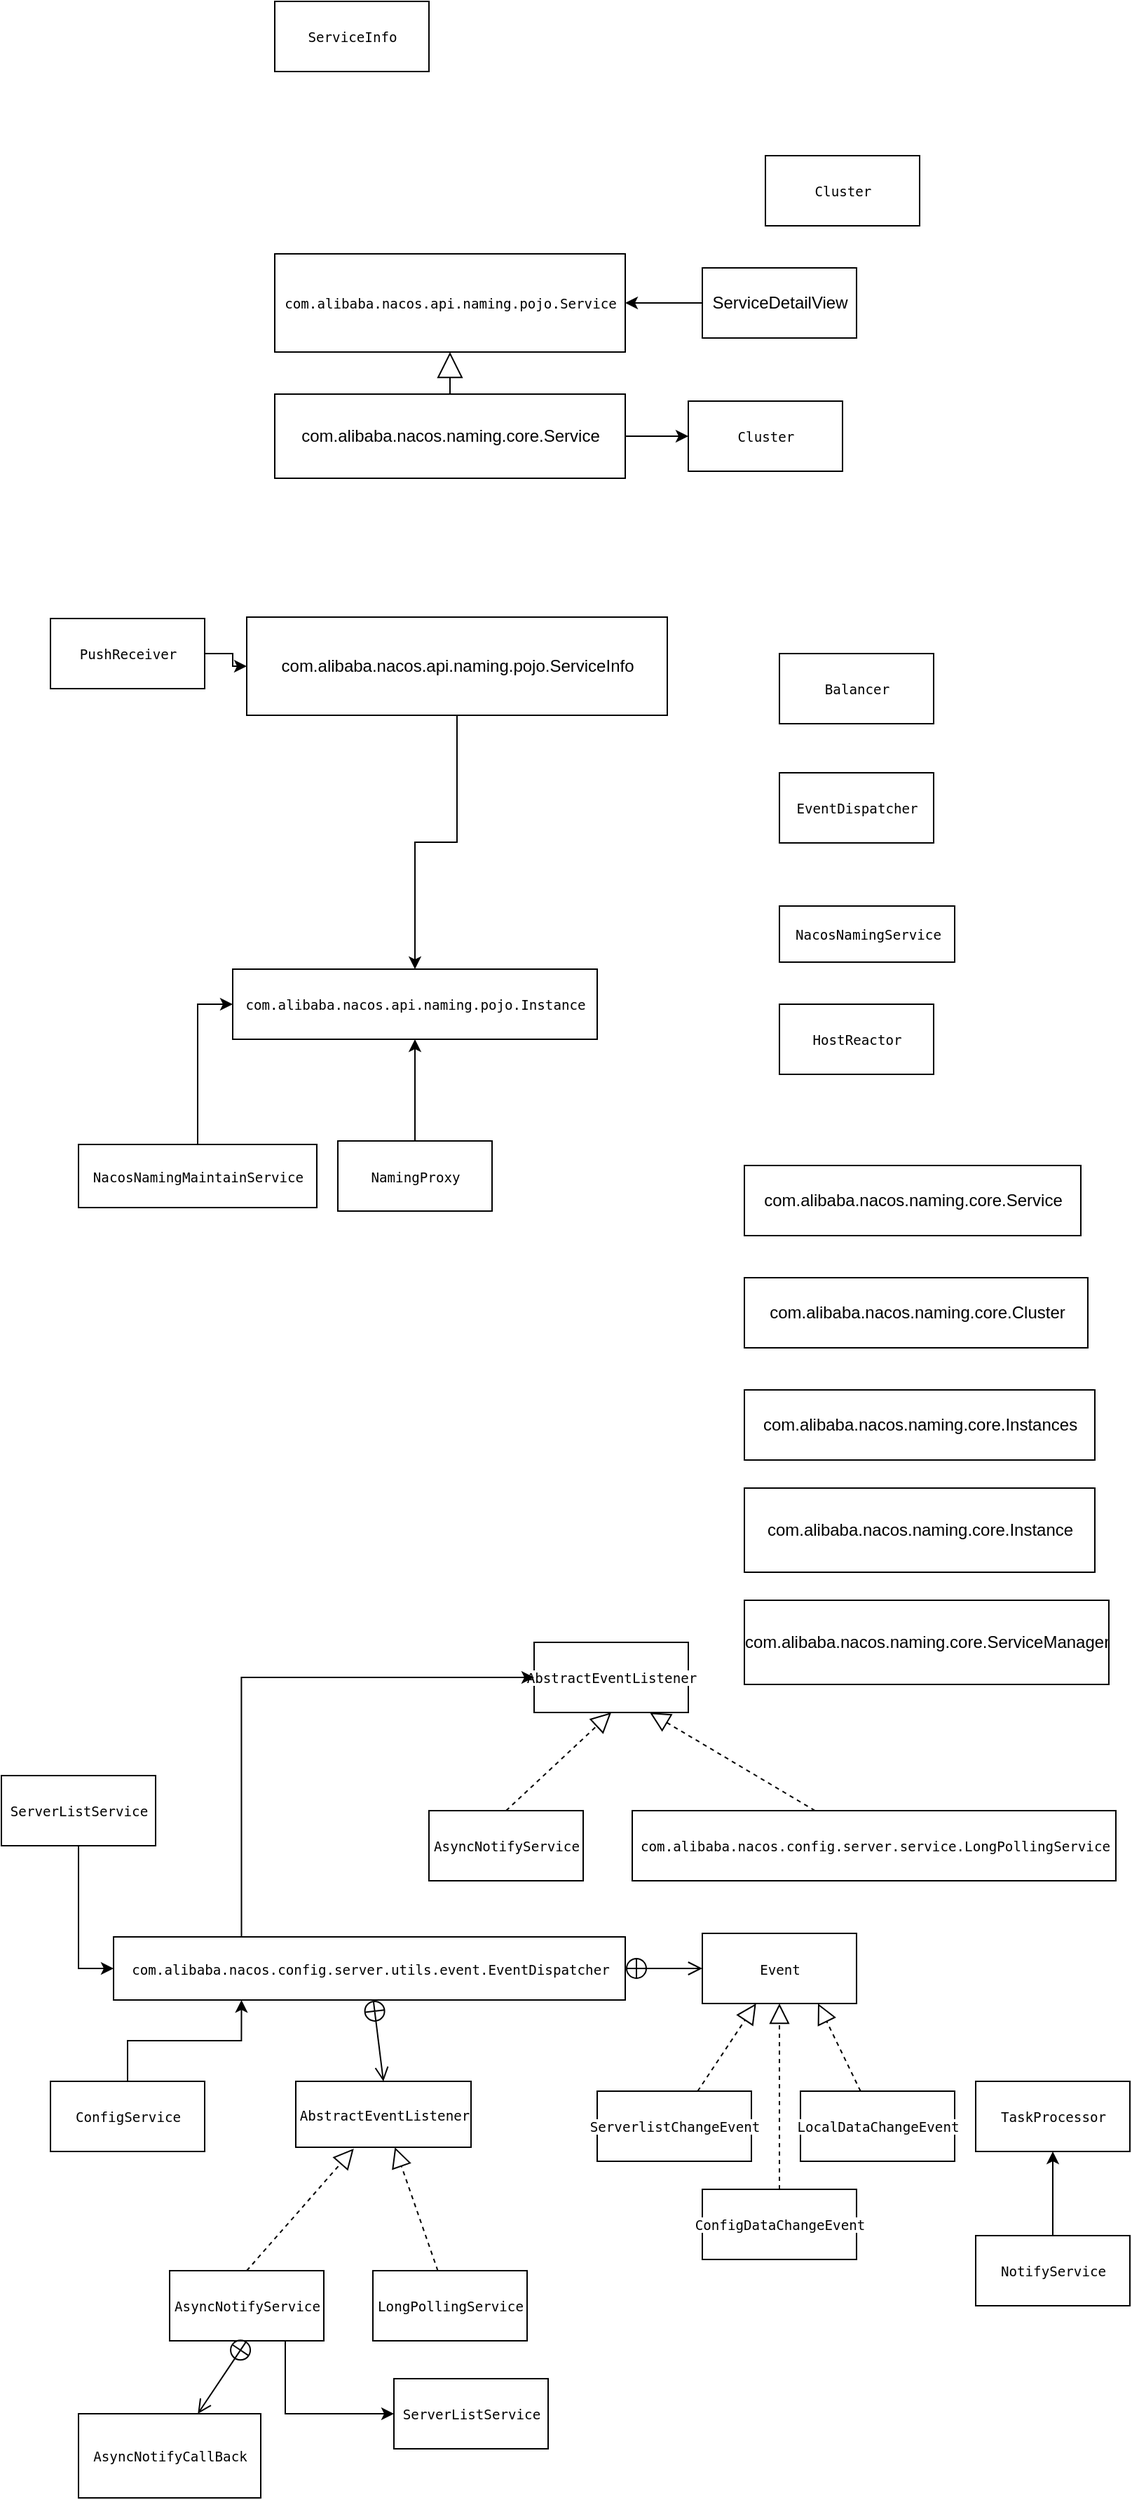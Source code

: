 <mxfile version="12.3.8" type="github" pages="1">
  <diagram id="kBemaTtvyLqc7f_1Prgw" name="Page-1">
    <mxGraphModel dx="1038" dy="548" grid="1" gridSize="10" guides="1" tooltips="1" connect="1" arrows="1" fold="1" page="1" pageScale="1" pageWidth="827" pageHeight="1169" math="0" shadow="0">
      <root>
        <mxCell id="0"/>
        <mxCell id="1" parent="0"/>
        <mxCell id="SP2vWgGdZDLDJQDs3RRh-2" value="&lt;pre style=&quot;background-color: rgb(255 , 255 , 255) ; font-size: 7.2pt&quot;&gt;ServiceInfo&lt;/pre&gt;" style="html=1;" vertex="1" parent="1">
          <mxGeometry x="200" y="110" width="110" height="50" as="geometry"/>
        </mxCell>
        <mxCell id="SP2vWgGdZDLDJQDs3RRh-3" value="&lt;pre style=&quot;background-color: rgb(255 , 255 , 255) ; font-size: 7.2pt&quot;&gt;&lt;span style=&quot;font-size: 7.2pt ; white-space: nowrap&quot;&gt;com.alibaba.nacos.api.naming.pojo.Instance&lt;/span&gt;&lt;/pre&gt;" style="html=1;" vertex="1" parent="1">
          <mxGeometry x="170" y="800" width="260" height="50" as="geometry"/>
        </mxCell>
        <mxCell id="SP2vWgGdZDLDJQDs3RRh-4" value="&lt;pre style=&quot;background-color: rgb(255 , 255 , 255) ; font-size: 7.2pt&quot;&gt;&lt;span style=&quot;font-size: 7.2pt ; white-space: nowrap&quot;&gt;com.alibaba.nacos.api.naming.pojo.&lt;/span&gt;Service&lt;/pre&gt;" style="html=1;" vertex="1" parent="1">
          <mxGeometry x="200" y="290" width="250" height="70" as="geometry"/>
        </mxCell>
        <mxCell id="SP2vWgGdZDLDJQDs3RRh-5" value="&lt;pre style=&quot;background-color: rgb(255 , 255 , 255) ; font-size: 7.2pt&quot;&gt;Cluster&lt;/pre&gt;" style="html=1;" vertex="1" parent="1">
          <mxGeometry x="550" y="220" width="110" height="50" as="geometry"/>
        </mxCell>
        <mxCell id="SP2vWgGdZDLDJQDs3RRh-9" style="edgeStyle=orthogonalEdgeStyle;rounded=0;orthogonalLoop=1;jettySize=auto;html=1;exitX=1;exitY=0.5;exitDx=0;exitDy=0;" edge="1" parent="1" source="SP2vWgGdZDLDJQDs3RRh-6" target="SP2vWgGdZDLDJQDs3RRh-8">
          <mxGeometry relative="1" as="geometry"/>
        </mxCell>
        <mxCell id="SP2vWgGdZDLDJQDs3RRh-6" value="com.alibaba.nacos.naming.core.Service" style="html=1;" vertex="1" parent="1">
          <mxGeometry x="200" y="390" width="250" height="60" as="geometry"/>
        </mxCell>
        <mxCell id="SP2vWgGdZDLDJQDs3RRh-7" value="&lt;br&gt;" style="endArrow=block;endSize=16;endFill=0;html=1;exitX=0.5;exitY=0;exitDx=0;exitDy=0;" edge="1" parent="1" source="SP2vWgGdZDLDJQDs3RRh-6" target="SP2vWgGdZDLDJQDs3RRh-4">
          <mxGeometry width="160" relative="1" as="geometry">
            <mxPoint x="310" y="420" as="sourcePoint"/>
            <mxPoint x="470" y="420" as="targetPoint"/>
          </mxGeometry>
        </mxCell>
        <mxCell id="SP2vWgGdZDLDJQDs3RRh-8" value="&lt;pre style=&quot;background-color: rgb(255 , 255 , 255) ; font-size: 7.2pt&quot;&gt;Cluster&lt;/pre&gt;" style="html=1;" vertex="1" parent="1">
          <mxGeometry x="495" y="395" width="110" height="50" as="geometry"/>
        </mxCell>
        <mxCell id="SP2vWgGdZDLDJQDs3RRh-31" style="edgeStyle=orthogonalEdgeStyle;rounded=0;orthogonalLoop=1;jettySize=auto;html=1;exitX=0.5;exitY=1;exitDx=0;exitDy=0;entryX=0.5;entryY=0;entryDx=0;entryDy=0;" edge="1" parent="1" source="SP2vWgGdZDLDJQDs3RRh-10" target="SP2vWgGdZDLDJQDs3RRh-3">
          <mxGeometry relative="1" as="geometry"/>
        </mxCell>
        <mxCell id="SP2vWgGdZDLDJQDs3RRh-10" value="com.alibaba.nacos.api.naming.pojo.ServiceInfo" style="html=1;" vertex="1" parent="1">
          <mxGeometry x="180" y="549" width="300" height="70" as="geometry"/>
        </mxCell>
        <mxCell id="SP2vWgGdZDLDJQDs3RRh-12" value="&lt;pre style=&quot;background-color: rgb(255 , 255 , 255) ; font-size: 7.2pt&quot;&gt;HostReactor&lt;/pre&gt;" style="html=1;" vertex="1" parent="1">
          <mxGeometry x="560" y="825" width="110" height="50" as="geometry"/>
        </mxCell>
        <mxCell id="SP2vWgGdZDLDJQDs3RRh-14" value="&lt;pre style=&quot;background-color: rgb(255 , 255 , 255) ; font-size: 7.2pt&quot;&gt;EventDispatcher&lt;/pre&gt;" style="html=1;" vertex="1" parent="1">
          <mxGeometry x="560" y="660" width="110" height="50" as="geometry"/>
        </mxCell>
        <mxCell id="SP2vWgGdZDLDJQDs3RRh-16" value="&lt;pre style=&quot;background-color: rgb(255 , 255 , 255) ; font-size: 7.2pt&quot;&gt;Balancer&lt;/pre&gt;" style="html=1;" vertex="1" parent="1">
          <mxGeometry x="560" y="575" width="110" height="50" as="geometry"/>
        </mxCell>
        <mxCell id="SP2vWgGdZDLDJQDs3RRh-19" style="edgeStyle=orthogonalEdgeStyle;rounded=0;orthogonalLoop=1;jettySize=auto;html=1;" edge="1" parent="1" source="SP2vWgGdZDLDJQDs3RRh-18" target="SP2vWgGdZDLDJQDs3RRh-3">
          <mxGeometry relative="1" as="geometry"/>
        </mxCell>
        <mxCell id="SP2vWgGdZDLDJQDs3RRh-18" value="&lt;pre style=&quot;background-color: rgb(255 , 255 , 255) ; font-size: 7.2pt&quot;&gt;NamingProxy&lt;/pre&gt;" style="html=1;" vertex="1" parent="1">
          <mxGeometry x="245" y="922.5" width="110" height="50" as="geometry"/>
        </mxCell>
        <mxCell id="SP2vWgGdZDLDJQDs3RRh-20" value="&lt;pre style=&quot;background-color: rgb(255 , 255 , 255) ; font-size: 7.2pt&quot;&gt;NacosNamingService&lt;/pre&gt;" style="html=1;" vertex="1" parent="1">
          <mxGeometry x="560" y="755" width="125" height="40" as="geometry"/>
        </mxCell>
        <mxCell id="SP2vWgGdZDLDJQDs3RRh-23" style="edgeStyle=orthogonalEdgeStyle;rounded=0;orthogonalLoop=1;jettySize=auto;html=1;entryX=0;entryY=0.5;entryDx=0;entryDy=0;" edge="1" parent="1" source="SP2vWgGdZDLDJQDs3RRh-22" target="SP2vWgGdZDLDJQDs3RRh-3">
          <mxGeometry relative="1" as="geometry"/>
        </mxCell>
        <mxCell id="SP2vWgGdZDLDJQDs3RRh-22" value="&lt;pre style=&quot;background-color: rgb(255 , 255 , 255) ; font-size: 7.2pt&quot;&gt;NacosNamingMaintainService&lt;/pre&gt;" style="html=1;" vertex="1" parent="1">
          <mxGeometry x="60" y="925" width="170" height="45" as="geometry"/>
        </mxCell>
        <mxCell id="SP2vWgGdZDLDJQDs3RRh-25" style="edgeStyle=orthogonalEdgeStyle;rounded=0;orthogonalLoop=1;jettySize=auto;html=1;entryX=0;entryY=0.5;entryDx=0;entryDy=0;" edge="1" parent="1" source="SP2vWgGdZDLDJQDs3RRh-24" target="SP2vWgGdZDLDJQDs3RRh-10">
          <mxGeometry relative="1" as="geometry"/>
        </mxCell>
        <mxCell id="SP2vWgGdZDLDJQDs3RRh-24" value="&lt;pre style=&quot;background-color: rgb(255 , 255 , 255) ; font-size: 7.2pt&quot;&gt;PushReceiver&lt;/pre&gt;" style="html=1;" vertex="1" parent="1">
          <mxGeometry x="40" y="550" width="110" height="50" as="geometry"/>
        </mxCell>
        <mxCell id="SP2vWgGdZDLDJQDs3RRh-38" style="edgeStyle=orthogonalEdgeStyle;rounded=0;orthogonalLoop=1;jettySize=auto;html=1;entryX=1;entryY=0.5;entryDx=0;entryDy=0;" edge="1" parent="1" source="SP2vWgGdZDLDJQDs3RRh-37" target="SP2vWgGdZDLDJQDs3RRh-4">
          <mxGeometry relative="1" as="geometry"/>
        </mxCell>
        <mxCell id="SP2vWgGdZDLDJQDs3RRh-37" value="&lt;span style=&quot;text-align: left&quot;&gt;ServiceDetailView&lt;/span&gt;" style="html=1;" vertex="1" parent="1">
          <mxGeometry x="505" y="300" width="110" height="50" as="geometry"/>
        </mxCell>
        <mxCell id="SP2vWgGdZDLDJQDs3RRh-39" value="com.alibaba.nacos.naming.core.Cluster" style="html=1;" vertex="1" parent="1">
          <mxGeometry x="535" y="1020" width="245" height="50" as="geometry"/>
        </mxCell>
        <mxCell id="SP2vWgGdZDLDJQDs3RRh-40" value="com.alibaba.nacos.naming.core.Service" style="html=1;" vertex="1" parent="1">
          <mxGeometry x="535" y="940" width="240" height="50" as="geometry"/>
        </mxCell>
        <mxCell id="SP2vWgGdZDLDJQDs3RRh-41" value="com.alibaba.nacos.naming.core.Instances" style="html=1;" vertex="1" parent="1">
          <mxGeometry x="535" y="1100" width="250" height="50" as="geometry"/>
        </mxCell>
        <mxCell id="SP2vWgGdZDLDJQDs3RRh-42" value="com.alibaba.nacos.naming.core.Instance" style="html=1;" vertex="1" parent="1">
          <mxGeometry x="535" y="1170" width="250" height="60" as="geometry"/>
        </mxCell>
        <mxCell id="SP2vWgGdZDLDJQDs3RRh-43" value="com.alibaba.nacos.naming.core.ServiceManager" style="html=1;" vertex="1" parent="1">
          <mxGeometry x="535" y="1250" width="260" height="60" as="geometry"/>
        </mxCell>
        <mxCell id="SP2vWgGdZDLDJQDs3RRh-44" value="&lt;pre style=&quot;background-color: rgb(255 , 255 , 255) ; font-size: 7.2pt&quot;&gt;TaskProcessor&lt;/pre&gt;" style="html=1;" vertex="1" parent="1">
          <mxGeometry x="700" y="1593" width="110" height="50" as="geometry"/>
        </mxCell>
        <mxCell id="SP2vWgGdZDLDJQDs3RRh-46" style="edgeStyle=orthogonalEdgeStyle;rounded=0;orthogonalLoop=1;jettySize=auto;html=1;exitX=0.5;exitY=0;exitDx=0;exitDy=0;entryX=0.5;entryY=1;entryDx=0;entryDy=0;" edge="1" parent="1" source="SP2vWgGdZDLDJQDs3RRh-45" target="SP2vWgGdZDLDJQDs3RRh-44">
          <mxGeometry relative="1" as="geometry"/>
        </mxCell>
        <mxCell id="SP2vWgGdZDLDJQDs3RRh-45" value="&lt;pre style=&quot;background-color: rgb(255 , 255 , 255) ; font-size: 7.2pt&quot;&gt;NotifyService&lt;/pre&gt;" style="html=1;" vertex="1" parent="1">
          <mxGeometry x="700" y="1703" width="110" height="50" as="geometry"/>
        </mxCell>
        <mxCell id="SP2vWgGdZDLDJQDs3RRh-47" value="&lt;pre style=&quot;background-color: rgb(255 , 255 , 255) ; font-size: 7.2pt&quot;&gt;AbstractEventListener&lt;/pre&gt;" style="html=1;" vertex="1" parent="1">
          <mxGeometry x="385" y="1280" width="110" height="50" as="geometry"/>
        </mxCell>
        <mxCell id="SP2vWgGdZDLDJQDs3RRh-48" value="&lt;pre style=&quot;background-color: rgb(255 , 255 , 255) ; font-size: 7.2pt&quot;&gt;AsyncNotifyService&lt;/pre&gt;" style="html=1;" vertex="1" parent="1">
          <mxGeometry x="310" y="1400" width="110" height="50" as="geometry"/>
        </mxCell>
        <mxCell id="SP2vWgGdZDLDJQDs3RRh-51" value="" style="endArrow=block;dashed=1;endFill=0;endSize=12;html=1;entryX=0.5;entryY=1;entryDx=0;entryDy=0;exitX=0.5;exitY=0;exitDx=0;exitDy=0;" edge="1" parent="1" source="SP2vWgGdZDLDJQDs3RRh-48" target="SP2vWgGdZDLDJQDs3RRh-47">
          <mxGeometry width="160" relative="1" as="geometry">
            <mxPoint x="460" y="1470" as="sourcePoint"/>
            <mxPoint x="620" y="1470" as="targetPoint"/>
          </mxGeometry>
        </mxCell>
        <mxCell id="SP2vWgGdZDLDJQDs3RRh-52" value="&lt;pre style=&quot;background-color: rgb(255 , 255 , 255) ; font-size: 7.2pt&quot;&gt;com.alibaba.nacos.config.server.service.LongPollingService&lt;/pre&gt;" style="html=1;" vertex="1" parent="1">
          <mxGeometry x="455" y="1400" width="345" height="50" as="geometry"/>
        </mxCell>
        <mxCell id="SP2vWgGdZDLDJQDs3RRh-53" value="" style="endArrow=block;dashed=1;endFill=0;endSize=12;html=1;entryX=0.75;entryY=1;entryDx=0;entryDy=0;" edge="1" parent="1" source="SP2vWgGdZDLDJQDs3RRh-52" target="SP2vWgGdZDLDJQDs3RRh-47">
          <mxGeometry width="160" relative="1" as="geometry">
            <mxPoint x="470" y="1590" as="sourcePoint"/>
            <mxPoint x="630" y="1590" as="targetPoint"/>
          </mxGeometry>
        </mxCell>
        <mxCell id="SP2vWgGdZDLDJQDs3RRh-55" style="edgeStyle=orthogonalEdgeStyle;rounded=0;orthogonalLoop=1;jettySize=auto;html=1;exitX=0.25;exitY=0;exitDx=0;exitDy=0;entryX=0;entryY=0.5;entryDx=0;entryDy=0;" edge="1" parent="1" source="SP2vWgGdZDLDJQDs3RRh-54" target="SP2vWgGdZDLDJQDs3RRh-47">
          <mxGeometry relative="1" as="geometry"/>
        </mxCell>
        <mxCell id="SP2vWgGdZDLDJQDs3RRh-54" value="&lt;pre style=&quot;background-color: rgb(255 , 255 , 255) ; font-size: 7.2pt&quot;&gt;com.alibaba.nacos.config.server.utils.event.EventDispatcher&lt;/pre&gt;" style="html=1;" vertex="1" parent="1">
          <mxGeometry x="85" y="1490" width="365" height="45" as="geometry"/>
        </mxCell>
        <mxCell id="SP2vWgGdZDLDJQDs3RRh-56" value="&lt;pre style=&quot;background-color: rgb(255 , 255 , 255) ; font-size: 7.2pt&quot;&gt;Event&lt;/pre&gt;" style="html=1;" vertex="1" parent="1">
          <mxGeometry x="505" y="1487.5" width="110" height="50" as="geometry"/>
        </mxCell>
        <mxCell id="SP2vWgGdZDLDJQDs3RRh-57" value="" style="endArrow=open;startArrow=circlePlus;endFill=0;startFill=0;endSize=8;html=1;entryX=0;entryY=0.5;entryDx=0;entryDy=0;" edge="1" parent="1" source="SP2vWgGdZDLDJQDs3RRh-54" target="SP2vWgGdZDLDJQDs3RRh-56">
          <mxGeometry width="160" relative="1" as="geometry">
            <mxPoint x="350" y="1640" as="sourcePoint"/>
            <mxPoint x="510" y="1640" as="targetPoint"/>
          </mxGeometry>
        </mxCell>
        <mxCell id="SP2vWgGdZDLDJQDs3RRh-58" value="&lt;pre style=&quot;background-color: rgb(255 , 255 , 255) ; font-size: 7.2pt&quot;&gt;ConfigDataChangeEvent&lt;/pre&gt;" style="html=1;" vertex="1" parent="1">
          <mxGeometry x="505" y="1670" width="110" height="50" as="geometry"/>
        </mxCell>
        <mxCell id="SP2vWgGdZDLDJQDs3RRh-59" value="" style="endArrow=block;dashed=1;endFill=0;endSize=12;html=1;entryX=0.5;entryY=1;entryDx=0;entryDy=0;exitX=0.5;exitY=0;exitDx=0;exitDy=0;" edge="1" parent="1" source="SP2vWgGdZDLDJQDs3RRh-58" target="SP2vWgGdZDLDJQDs3RRh-56">
          <mxGeometry width="160" relative="1" as="geometry">
            <mxPoint x="480" y="1710" as="sourcePoint"/>
            <mxPoint x="640" y="1710" as="targetPoint"/>
          </mxGeometry>
        </mxCell>
        <mxCell id="SP2vWgGdZDLDJQDs3RRh-60" value="&lt;pre style=&quot;background-color: rgb(255 , 255 , 255) ; font-size: 7.2pt&quot;&gt;LocalDataChangeEvent&lt;/pre&gt;" style="html=1;" vertex="1" parent="1">
          <mxGeometry x="575" y="1600" width="110" height="50" as="geometry"/>
        </mxCell>
        <mxCell id="SP2vWgGdZDLDJQDs3RRh-62" value="" style="endArrow=block;dashed=1;endFill=0;endSize=12;html=1;entryX=0.75;entryY=1;entryDx=0;entryDy=0;" edge="1" parent="1" source="SP2vWgGdZDLDJQDs3RRh-60" target="SP2vWgGdZDLDJQDs3RRh-56">
          <mxGeometry width="160" relative="1" as="geometry">
            <mxPoint x="400" y="1790" as="sourcePoint"/>
            <mxPoint x="560" y="1790" as="targetPoint"/>
          </mxGeometry>
        </mxCell>
        <mxCell id="SP2vWgGdZDLDJQDs3RRh-63" value="&lt;pre style=&quot;background-color: rgb(255 , 255 , 255) ; font-size: 7.2pt&quot;&gt;ServerlistChangeEvent&lt;/pre&gt;" style="html=1;" vertex="1" parent="1">
          <mxGeometry x="430" y="1600" width="110" height="50" as="geometry"/>
        </mxCell>
        <mxCell id="SP2vWgGdZDLDJQDs3RRh-64" value="" style="endArrow=block;dashed=1;endFill=0;endSize=12;html=1;" edge="1" parent="1" source="SP2vWgGdZDLDJQDs3RRh-63" target="SP2vWgGdZDLDJQDs3RRh-56">
          <mxGeometry width="160" relative="1" as="geometry">
            <mxPoint x="250" y="1770" as="sourcePoint"/>
            <mxPoint x="410" y="1770" as="targetPoint"/>
          </mxGeometry>
        </mxCell>
        <mxCell id="SP2vWgGdZDLDJQDs3RRh-65" value="&lt;pre style=&quot;background-color: rgb(255 , 255 , 255) ; font-size: 7.2pt&quot;&gt;AbstractEventListener&lt;/pre&gt;" style="html=1;" vertex="1" parent="1">
          <mxGeometry x="215" y="1593" width="125" height="47" as="geometry"/>
        </mxCell>
        <mxCell id="SP2vWgGdZDLDJQDs3RRh-66" value="" style="endArrow=open;startArrow=circlePlus;endFill=0;startFill=0;endSize=8;html=1;entryX=0.5;entryY=0;entryDx=0;entryDy=0;" edge="1" parent="1" source="SP2vWgGdZDLDJQDs3RRh-54" target="SP2vWgGdZDLDJQDs3RRh-65">
          <mxGeometry width="160" relative="1" as="geometry">
            <mxPoint x="50" y="1590" as="sourcePoint"/>
            <mxPoint x="210" y="1590" as="targetPoint"/>
          </mxGeometry>
        </mxCell>
        <mxCell id="SP2vWgGdZDLDJQDs3RRh-78" style="edgeStyle=orthogonalEdgeStyle;rounded=0;orthogonalLoop=1;jettySize=auto;html=1;exitX=0.75;exitY=1;exitDx=0;exitDy=0;entryX=0;entryY=0.5;entryDx=0;entryDy=0;" edge="1" parent="1" source="SP2vWgGdZDLDJQDs3RRh-67" target="SP2vWgGdZDLDJQDs3RRh-75">
          <mxGeometry relative="1" as="geometry"/>
        </mxCell>
        <mxCell id="SP2vWgGdZDLDJQDs3RRh-67" value="&lt;pre style=&quot;background-color: rgb(255 , 255 , 255) ; font-size: 7.2pt&quot;&gt;AsyncNotifyService&lt;/pre&gt;" style="html=1;" vertex="1" parent="1">
          <mxGeometry x="125" y="1728" width="110" height="50" as="geometry"/>
        </mxCell>
        <mxCell id="SP2vWgGdZDLDJQDs3RRh-68" value="&lt;pre style=&quot;background-color: rgb(255 , 255 , 255) ; font-size: 7.2pt&quot;&gt;LongPollingService&lt;/pre&gt;" style="html=1;" vertex="1" parent="1">
          <mxGeometry x="270" y="1728" width="110" height="50" as="geometry"/>
        </mxCell>
        <mxCell id="SP2vWgGdZDLDJQDs3RRh-69" value="" style="endArrow=block;dashed=1;endFill=0;endSize=12;html=1;entryX=0.331;entryY=1.02;entryDx=0;entryDy=0;entryPerimeter=0;exitX=0.5;exitY=0;exitDx=0;exitDy=0;" edge="1" parent="1" source="SP2vWgGdZDLDJQDs3RRh-67" target="SP2vWgGdZDLDJQDs3RRh-65">
          <mxGeometry width="160" relative="1" as="geometry">
            <mxPoint x="30" y="1680" as="sourcePoint"/>
            <mxPoint x="190" y="1680" as="targetPoint"/>
          </mxGeometry>
        </mxCell>
        <mxCell id="SP2vWgGdZDLDJQDs3RRh-70" value="" style="endArrow=block;dashed=1;endFill=0;endSize=12;html=1;" edge="1" parent="1" source="SP2vWgGdZDLDJQDs3RRh-68" target="SP2vWgGdZDLDJQDs3RRh-65">
          <mxGeometry width="160" relative="1" as="geometry">
            <mxPoint x="310" y="1850" as="sourcePoint"/>
            <mxPoint x="470" y="1850" as="targetPoint"/>
          </mxGeometry>
        </mxCell>
        <mxCell id="SP2vWgGdZDLDJQDs3RRh-72" style="edgeStyle=orthogonalEdgeStyle;rounded=0;orthogonalLoop=1;jettySize=auto;html=1;exitX=0.5;exitY=0;exitDx=0;exitDy=0;entryX=0.25;entryY=1;entryDx=0;entryDy=0;" edge="1" parent="1" source="SP2vWgGdZDLDJQDs3RRh-71" target="SP2vWgGdZDLDJQDs3RRh-54">
          <mxGeometry relative="1" as="geometry"/>
        </mxCell>
        <mxCell id="SP2vWgGdZDLDJQDs3RRh-71" value="&lt;pre style=&quot;background-color: rgb(255 , 255 , 255) ; font-size: 7.2pt&quot;&gt;ConfigService&lt;/pre&gt;" style="html=1;" vertex="1" parent="1">
          <mxGeometry x="40" y="1593" width="110" height="50" as="geometry"/>
        </mxCell>
        <mxCell id="SP2vWgGdZDLDJQDs3RRh-74" style="edgeStyle=orthogonalEdgeStyle;rounded=0;orthogonalLoop=1;jettySize=auto;html=1;exitX=0.5;exitY=1;exitDx=0;exitDy=0;entryX=0;entryY=0.5;entryDx=0;entryDy=0;" edge="1" parent="1" source="SP2vWgGdZDLDJQDs3RRh-73" target="SP2vWgGdZDLDJQDs3RRh-54">
          <mxGeometry relative="1" as="geometry"/>
        </mxCell>
        <mxCell id="SP2vWgGdZDLDJQDs3RRh-73" value="&lt;pre style=&quot;background-color: rgb(255 , 255 , 255) ; font-size: 7.2pt&quot;&gt;ServerListService&lt;/pre&gt;" style="html=1;" vertex="1" parent="1">
          <mxGeometry x="5" y="1375" width="110" height="50" as="geometry"/>
        </mxCell>
        <mxCell id="SP2vWgGdZDLDJQDs3RRh-75" value="&lt;pre style=&quot;background-color: rgb(255 , 255 , 255) ; font-size: 7.2pt&quot;&gt;ServerListService&lt;/pre&gt;" style="html=1;" vertex="1" parent="1">
          <mxGeometry x="285" y="1805" width="110" height="50" as="geometry"/>
        </mxCell>
        <mxCell id="SP2vWgGdZDLDJQDs3RRh-76" value="&lt;pre style=&quot;background-color: rgb(255 , 255 , 255) ; font-size: 7.2pt&quot;&gt;AsyncNotifyCallBack&lt;/pre&gt;" style="html=1;" vertex="1" parent="1">
          <mxGeometry x="60" y="1830" width="130" height="60" as="geometry"/>
        </mxCell>
        <mxCell id="SP2vWgGdZDLDJQDs3RRh-77" value="" style="endArrow=open;startArrow=circlePlus;endFill=0;startFill=0;endSize=8;html=1;exitX=0.5;exitY=1;exitDx=0;exitDy=0;" edge="1" parent="1" source="SP2vWgGdZDLDJQDs3RRh-67" target="SP2vWgGdZDLDJQDs3RRh-76">
          <mxGeometry width="160" relative="1" as="geometry">
            <mxPoint x="290" y="1810" as="sourcePoint"/>
            <mxPoint x="450" y="1810" as="targetPoint"/>
          </mxGeometry>
        </mxCell>
      </root>
    </mxGraphModel>
  </diagram>
</mxfile>
